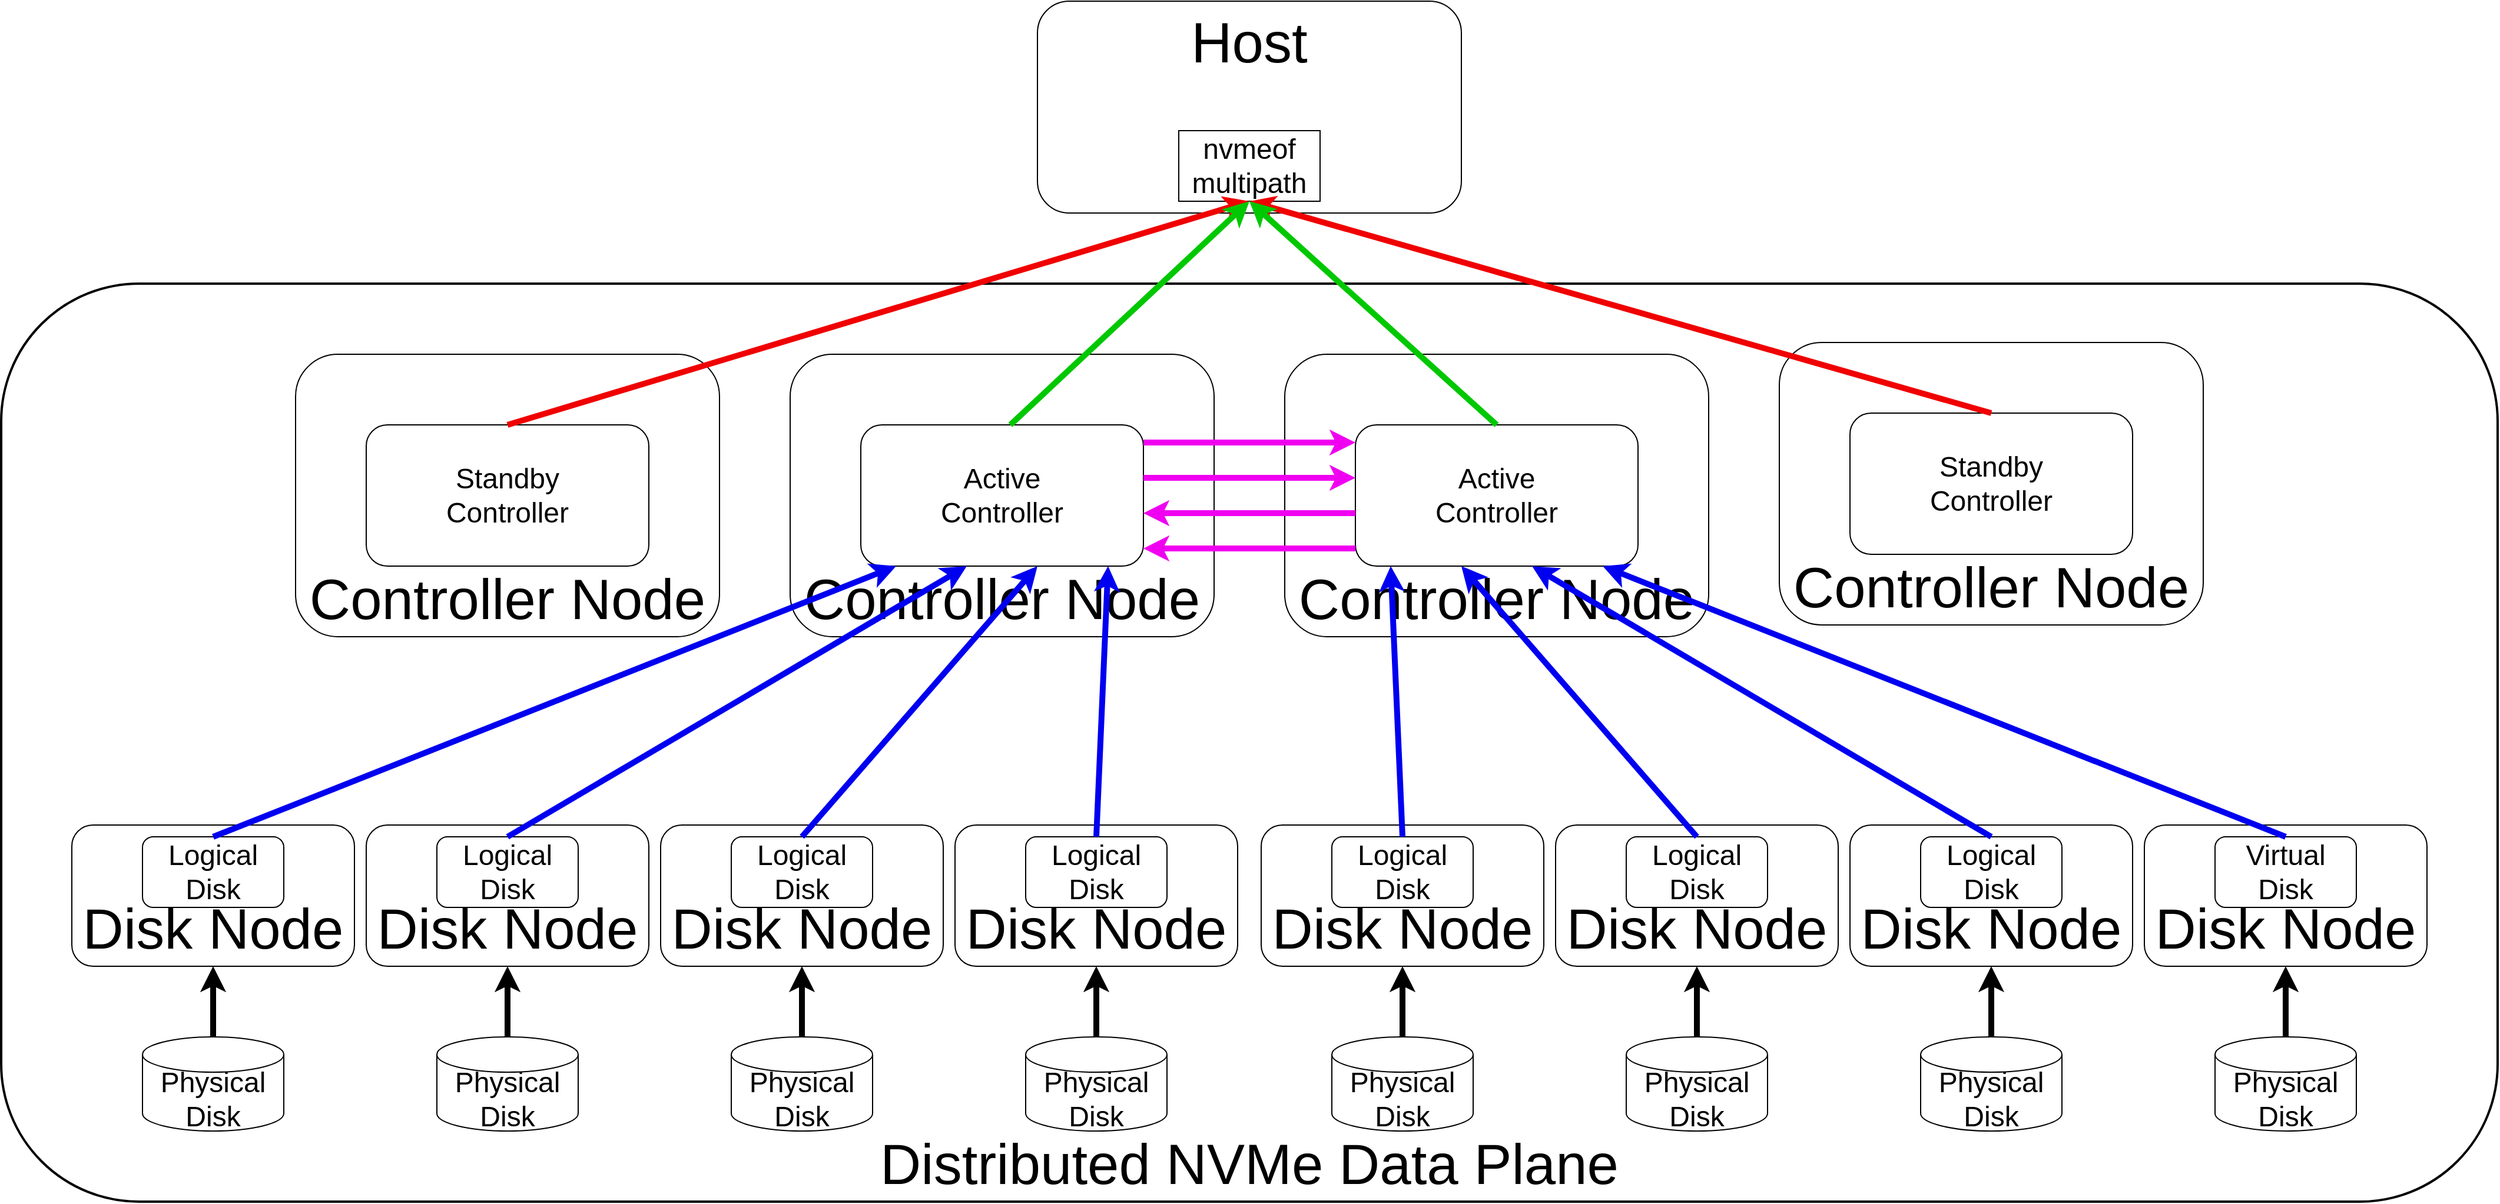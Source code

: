 <mxfile version="23.1.5" type="device">
  <diagram name="Page-1" id="okQUsLcCIn6qNMJXYvbM">
    <mxGraphModel dx="5430" dy="1203" grid="1" gridSize="10" guides="1" tooltips="1" connect="1" arrows="1" fold="1" page="1" pageScale="1" pageWidth="850" pageHeight="1100" math="0" shadow="0">
      <root>
        <mxCell id="0" />
        <mxCell id="1" parent="0" />
        <mxCell id="h0eOzMq_kodjlUiezx8Z-84" value="&lt;font style=&quot;font-size: 48px;&quot;&gt;Distributed NVMe Data Plane&lt;/font&gt;" style="rounded=1;whiteSpace=wrap;html=1;strokeWidth=2;verticalAlign=bottom;" parent="1" vertex="1">
          <mxGeometry x="-2010" y="380" width="2120" height="780" as="geometry" />
        </mxCell>
        <mxCell id="h0eOzMq_kodjlUiezx8Z-11" value="&lt;font style=&quot;font-size: 48px;&quot;&gt;Controller Node&lt;/font&gt;" style="rounded=1;whiteSpace=wrap;html=1;verticalAlign=bottom;" parent="1" vertex="1">
          <mxGeometry x="-920" y="440" width="360" height="240" as="geometry" />
        </mxCell>
        <mxCell id="h0eOzMq_kodjlUiezx8Z-2" value="&lt;font style=&quot;font-size: 48px;&quot;&gt;Controller Node&lt;/font&gt;" style="rounded=1;whiteSpace=wrap;html=1;verticalAlign=bottom;" parent="1" vertex="1">
          <mxGeometry x="-1340" y="440" width="360" height="240" as="geometry" />
        </mxCell>
        <mxCell id="h0eOzMq_kodjlUiezx8Z-1" value="&lt;font style=&quot;font-size: 24px;&quot;&gt;Active&lt;br&gt;Controller&lt;/font&gt;" style="rounded=1;whiteSpace=wrap;html=1;" parent="1" vertex="1">
          <mxGeometry x="-1280" y="500" width="240" height="120" as="geometry" />
        </mxCell>
        <mxCell id="h0eOzMq_kodjlUiezx8Z-4" value="&lt;font style=&quot;font-size: 24px;&quot;&gt;Active&lt;br&gt;Controller&lt;/font&gt;" style="rounded=1;whiteSpace=wrap;html=1;" parent="1" vertex="1">
          <mxGeometry x="-860" y="500" width="240" height="120" as="geometry" />
        </mxCell>
        <mxCell id="EK6KpNQJIU4OniFnHXBM-4" value="" style="endArrow=classic;html=1;rounded=0;strokeWidth=5;strokeColor=#f000f0;exitX=1;exitY=0.75;exitDx=0;exitDy=0;entryX=0;entryY=0.75;entryDx=0;entryDy=0;" parent="1" edge="1">
          <mxGeometry width="50" height="50" relative="1" as="geometry">
            <mxPoint x="-860" y="605" as="sourcePoint" />
            <mxPoint x="-1040" y="605" as="targetPoint" />
          </mxGeometry>
        </mxCell>
        <mxCell id="h0eOzMq_kodjlUiezx8Z-5" value="" style="endArrow=classic;html=1;rounded=0;strokeWidth=5;strokeColor=#f000f0;exitX=1;exitY=0.25;exitDx=0;exitDy=0;entryX=0;entryY=0.25;entryDx=0;entryDy=0;" parent="1" edge="1">
          <mxGeometry width="50" height="50" relative="1" as="geometry">
            <mxPoint x="-860" y="575" as="sourcePoint" />
            <mxPoint x="-1040" y="575" as="targetPoint" />
          </mxGeometry>
        </mxCell>
        <mxCell id="h0eOzMq_kodjlUiezx8Z-6" value="" style="endArrow=classic;html=1;rounded=0;strokeWidth=5;strokeColor=#f000f0;exitX=0;exitY=0.75;exitDx=0;exitDy=0;entryX=1;entryY=0.75;entryDx=0;entryDy=0;" parent="1" edge="1">
          <mxGeometry width="50" height="50" relative="1" as="geometry">
            <mxPoint x="-1040" y="545" as="sourcePoint" />
            <mxPoint x="-860" y="545" as="targetPoint" />
          </mxGeometry>
        </mxCell>
        <mxCell id="h0eOzMq_kodjlUiezx8Z-7" value="" style="endArrow=classic;html=1;rounded=0;strokeWidth=5;strokeColor=#f000f0;exitX=0;exitY=0.25;exitDx=0;exitDy=0;entryX=1;entryY=0.25;entryDx=0;entryDy=0;" parent="1" edge="1">
          <mxGeometry width="50" height="50" relative="1" as="geometry">
            <mxPoint x="-1040" y="515" as="sourcePoint" />
            <mxPoint x="-860" y="515" as="targetPoint" />
          </mxGeometry>
        </mxCell>
        <mxCell id="h0eOzMq_kodjlUiezx8Z-14" value="&lt;font style=&quot;font-size: 48px;&quot;&gt;Controller Node&lt;/font&gt;" style="rounded=1;whiteSpace=wrap;html=1;verticalAlign=bottom;" parent="1" vertex="1">
          <mxGeometry x="-500" y="430" width="360" height="240" as="geometry" />
        </mxCell>
        <mxCell id="h0eOzMq_kodjlUiezx8Z-15" value="&lt;font style=&quot;font-size: 24px;&quot;&gt;Standby&lt;br&gt;Controller&lt;/font&gt;" style="rounded=1;whiteSpace=wrap;html=1;" parent="1" vertex="1">
          <mxGeometry x="-440" y="490" width="240" height="120" as="geometry" />
        </mxCell>
        <mxCell id="h0eOzMq_kodjlUiezx8Z-46" value="" style="group" parent="1" vertex="1" connectable="0">
          <mxGeometry x="-440" y="840" width="240" height="120" as="geometry" />
        </mxCell>
        <mxCell id="h0eOzMq_kodjlUiezx8Z-44" value="&lt;font style=&quot;font-size: 48px;&quot;&gt;Disk Node&lt;/font&gt;" style="rounded=1;whiteSpace=wrap;html=1;verticalAlign=bottom;" parent="h0eOzMq_kodjlUiezx8Z-46" vertex="1">
          <mxGeometry width="240" height="120" as="geometry" />
        </mxCell>
        <mxCell id="h0eOzMq_kodjlUiezx8Z-45" value="&lt;span style=&quot;font-size: 24px;&quot;&gt;Logical Disk&lt;/span&gt;" style="rounded=1;whiteSpace=wrap;html=1;" parent="h0eOzMq_kodjlUiezx8Z-46" vertex="1">
          <mxGeometry x="60" y="10" width="120" height="60" as="geometry" />
        </mxCell>
        <mxCell id="h0eOzMq_kodjlUiezx8Z-47" value="" style="group" parent="1" vertex="1" connectable="0">
          <mxGeometry x="-190" y="840" width="240" height="120" as="geometry" />
        </mxCell>
        <mxCell id="h0eOzMq_kodjlUiezx8Z-48" value="&lt;font style=&quot;font-size: 48px;&quot;&gt;Disk Node&lt;/font&gt;" style="rounded=1;whiteSpace=wrap;html=1;verticalAlign=bottom;" parent="h0eOzMq_kodjlUiezx8Z-47" vertex="1">
          <mxGeometry width="240" height="120" as="geometry" />
        </mxCell>
        <mxCell id="h0eOzMq_kodjlUiezx8Z-49" value="&lt;span style=&quot;font-size: 24px;&quot;&gt;Virtual Disk&lt;/span&gt;" style="rounded=1;whiteSpace=wrap;html=1;" parent="h0eOzMq_kodjlUiezx8Z-47" vertex="1">
          <mxGeometry x="60" y="10" width="120" height="60" as="geometry" />
        </mxCell>
        <mxCell id="h0eOzMq_kodjlUiezx8Z-50" value="" style="group" parent="1" vertex="1" connectable="0">
          <mxGeometry x="-690" y="840" width="240" height="120" as="geometry" />
        </mxCell>
        <mxCell id="h0eOzMq_kodjlUiezx8Z-51" value="&lt;font style=&quot;font-size: 48px;&quot;&gt;Disk Node&lt;/font&gt;" style="rounded=1;whiteSpace=wrap;html=1;verticalAlign=bottom;" parent="h0eOzMq_kodjlUiezx8Z-50" vertex="1">
          <mxGeometry width="240" height="120" as="geometry" />
        </mxCell>
        <mxCell id="h0eOzMq_kodjlUiezx8Z-52" value="&lt;span style=&quot;font-size: 24px;&quot;&gt;Logical Disk&lt;/span&gt;" style="rounded=1;whiteSpace=wrap;html=1;" parent="h0eOzMq_kodjlUiezx8Z-50" vertex="1">
          <mxGeometry x="60" y="10" width="120" height="60" as="geometry" />
        </mxCell>
        <mxCell id="h0eOzMq_kodjlUiezx8Z-53" value="" style="group" parent="1" vertex="1" connectable="0">
          <mxGeometry x="-940" y="840" width="240" height="120" as="geometry" />
        </mxCell>
        <mxCell id="h0eOzMq_kodjlUiezx8Z-54" value="&lt;font style=&quot;font-size: 48px;&quot;&gt;Disk Node&lt;/font&gt;" style="rounded=1;whiteSpace=wrap;html=1;verticalAlign=bottom;" parent="h0eOzMq_kodjlUiezx8Z-53" vertex="1">
          <mxGeometry width="240" height="120" as="geometry" />
        </mxCell>
        <mxCell id="h0eOzMq_kodjlUiezx8Z-55" value="&lt;span style=&quot;font-size: 24px;&quot;&gt;Logical Disk&lt;/span&gt;" style="rounded=1;whiteSpace=wrap;html=1;" parent="h0eOzMq_kodjlUiezx8Z-53" vertex="1">
          <mxGeometry x="60" y="10" width="120" height="60" as="geometry" />
        </mxCell>
        <mxCell id="h0eOzMq_kodjlUiezx8Z-59" value="" style="group" parent="1" vertex="1" connectable="0">
          <mxGeometry x="-1450" y="840" width="240" height="120" as="geometry" />
        </mxCell>
        <mxCell id="h0eOzMq_kodjlUiezx8Z-60" value="&lt;font style=&quot;font-size: 48px;&quot;&gt;Disk Node&lt;/font&gt;" style="rounded=1;whiteSpace=wrap;html=1;verticalAlign=bottom;" parent="h0eOzMq_kodjlUiezx8Z-59" vertex="1">
          <mxGeometry width="240" height="120" as="geometry" />
        </mxCell>
        <mxCell id="h0eOzMq_kodjlUiezx8Z-61" value="&lt;span style=&quot;font-size: 24px;&quot;&gt;Logical Disk&lt;/span&gt;" style="rounded=1;whiteSpace=wrap;html=1;" parent="h0eOzMq_kodjlUiezx8Z-59" vertex="1">
          <mxGeometry x="60" y="10" width="120" height="60" as="geometry" />
        </mxCell>
        <mxCell id="h0eOzMq_kodjlUiezx8Z-62" value="" style="group" parent="1" vertex="1" connectable="0">
          <mxGeometry x="-1700" y="840" width="240" height="120" as="geometry" />
        </mxCell>
        <mxCell id="h0eOzMq_kodjlUiezx8Z-63" value="&lt;font style=&quot;font-size: 48px;&quot;&gt;Disk Node&lt;/font&gt;" style="rounded=1;whiteSpace=wrap;html=1;verticalAlign=bottom;" parent="h0eOzMq_kodjlUiezx8Z-62" vertex="1">
          <mxGeometry width="240" height="120" as="geometry" />
        </mxCell>
        <mxCell id="h0eOzMq_kodjlUiezx8Z-64" value="&lt;span style=&quot;font-size: 24px;&quot;&gt;Logical Disk&lt;/span&gt;" style="rounded=1;whiteSpace=wrap;html=1;" parent="h0eOzMq_kodjlUiezx8Z-62" vertex="1">
          <mxGeometry x="60" y="10" width="120" height="60" as="geometry" />
        </mxCell>
        <mxCell id="h0eOzMq_kodjlUiezx8Z-65" value="" style="group" parent="1" vertex="1" connectable="0">
          <mxGeometry x="-1950" y="840" width="240" height="120" as="geometry" />
        </mxCell>
        <mxCell id="h0eOzMq_kodjlUiezx8Z-66" value="&lt;font style=&quot;font-size: 48px;&quot;&gt;Disk Node&lt;/font&gt;" style="rounded=1;whiteSpace=wrap;html=1;verticalAlign=bottom;" parent="h0eOzMq_kodjlUiezx8Z-65" vertex="1">
          <mxGeometry width="240" height="120" as="geometry" />
        </mxCell>
        <mxCell id="h0eOzMq_kodjlUiezx8Z-67" value="&lt;span style=&quot;font-size: 24px;&quot;&gt;Logical Disk&lt;/span&gt;" style="rounded=1;whiteSpace=wrap;html=1;" parent="h0eOzMq_kodjlUiezx8Z-65" vertex="1">
          <mxGeometry x="60" y="10" width="120" height="60" as="geometry" />
        </mxCell>
        <mxCell id="h0eOzMq_kodjlUiezx8Z-77" value="" style="endArrow=classic;html=1;rounded=0;strokeWidth=5;strokeColor=#0000f0;exitX=0.5;exitY=0;exitDx=0;exitDy=0;entryX=0.5;entryY=0;entryDx=0;entryDy=0;" parent="1" source="h0eOzMq_kodjlUiezx8Z-67" edge="1">
          <mxGeometry width="50" height="50" relative="1" as="geometry">
            <mxPoint x="-1830" y="740" as="sourcePoint" />
            <mxPoint x="-1250" y="620" as="targetPoint" />
          </mxGeometry>
        </mxCell>
        <mxCell id="h0eOzMq_kodjlUiezx8Z-71" value="" style="endArrow=classic;html=1;rounded=0;strokeWidth=5;strokeColor=#0000f0;exitX=0.5;exitY=0;exitDx=0;exitDy=0;entryX=0.5;entryY=0;entryDx=0;entryDy=0;" parent="1" source="h0eOzMq_kodjlUiezx8Z-64" edge="1">
          <mxGeometry width="50" height="50" relative="1" as="geometry">
            <mxPoint x="-1380" y="800" as="sourcePoint" />
            <mxPoint x="-1190" y="620" as="targetPoint" />
          </mxGeometry>
        </mxCell>
        <mxCell id="h0eOzMq_kodjlUiezx8Z-76" value="" style="endArrow=classic;html=1;rounded=0;strokeWidth=5;strokeColor=#0000f0;exitX=0.5;exitY=0;exitDx=0;exitDy=0;entryX=0.5;entryY=0;entryDx=0;entryDy=0;" parent="1" source="h0eOzMq_kodjlUiezx8Z-61" edge="1">
          <mxGeometry width="50" height="50" relative="1" as="geometry">
            <mxPoint x="-1200" y="780" as="sourcePoint" />
            <mxPoint x="-1130" y="620" as="targetPoint" />
          </mxGeometry>
        </mxCell>
        <mxCell id="h0eOzMq_kodjlUiezx8Z-73" value="" style="endArrow=classic;html=1;rounded=0;strokeWidth=5;strokeColor=#0000f0;exitX=0.5;exitY=0;exitDx=0;exitDy=0;entryX=0.5;entryY=0;entryDx=0;entryDy=0;" parent="1" source="h0eOzMq_kodjlUiezx8Z-52" edge="1">
          <mxGeometry width="50" height="50" relative="1" as="geometry">
            <mxPoint x="-610" y="760" as="sourcePoint" />
            <mxPoint x="-770" y="620" as="targetPoint" />
          </mxGeometry>
        </mxCell>
        <mxCell id="h0eOzMq_kodjlUiezx8Z-74" value="" style="endArrow=classic;html=1;rounded=0;strokeWidth=5;strokeColor=#0000f0;exitX=0.5;exitY=0;exitDx=0;exitDy=0;entryX=0.5;entryY=0;entryDx=0;entryDy=0;" parent="1" source="h0eOzMq_kodjlUiezx8Z-45" edge="1">
          <mxGeometry width="50" height="50" relative="1" as="geometry">
            <mxPoint x="-170" y="770" as="sourcePoint" />
            <mxPoint x="-710" y="620" as="targetPoint" />
          </mxGeometry>
        </mxCell>
        <mxCell id="h0eOzMq_kodjlUiezx8Z-75" value="" style="endArrow=classic;html=1;rounded=0;strokeWidth=5;strokeColor=#0000f0;exitX=0.5;exitY=0;exitDx=0;exitDy=0;entryX=0.5;entryY=0;entryDx=0;entryDy=0;" parent="1" source="h0eOzMq_kodjlUiezx8Z-49" edge="1">
          <mxGeometry width="50" height="50" relative="1" as="geometry">
            <mxPoint x="-160" y="780" as="sourcePoint" />
            <mxPoint x="-650" y="620" as="targetPoint" />
          </mxGeometry>
        </mxCell>
        <mxCell id="h0eOzMq_kodjlUiezx8Z-95" value="&lt;font style=&quot;font-size: 24px;&quot;&gt;Physical&lt;br&gt;Disk&lt;/font&gt;" style="shape=cylinder3;whiteSpace=wrap;html=1;boundedLbl=1;backgroundOutline=1;size=15;" parent="1" vertex="1">
          <mxGeometry x="-1890" y="1020" width="120" height="80" as="geometry" />
        </mxCell>
        <mxCell id="h0eOzMq_kodjlUiezx8Z-105" value="&lt;font style=&quot;font-size: 24px;&quot;&gt;Physical&lt;br&gt;Disk&lt;/font&gt;" style="shape=cylinder3;whiteSpace=wrap;html=1;boundedLbl=1;backgroundOutline=1;size=15;" parent="1" vertex="1">
          <mxGeometry x="-1640" y="1020" width="120" height="80" as="geometry" />
        </mxCell>
        <mxCell id="h0eOzMq_kodjlUiezx8Z-106" value="&lt;font style=&quot;font-size: 24px;&quot;&gt;Physical&lt;br&gt;Disk&lt;/font&gt;" style="shape=cylinder3;whiteSpace=wrap;html=1;boundedLbl=1;backgroundOutline=1;size=15;" parent="1" vertex="1">
          <mxGeometry x="-130" y="1020" width="120" height="80" as="geometry" />
        </mxCell>
        <mxCell id="h0eOzMq_kodjlUiezx8Z-107" value="&lt;font style=&quot;font-size: 24px;&quot;&gt;Physical&lt;br&gt;Disk&lt;/font&gt;" style="shape=cylinder3;whiteSpace=wrap;html=1;boundedLbl=1;backgroundOutline=1;size=15;" parent="1" vertex="1">
          <mxGeometry x="-380" y="1020" width="120" height="80" as="geometry" />
        </mxCell>
        <mxCell id="h0eOzMq_kodjlUiezx8Z-108" value="&lt;font style=&quot;font-size: 24px;&quot;&gt;Physical&lt;br&gt;Disk&lt;/font&gt;" style="shape=cylinder3;whiteSpace=wrap;html=1;boundedLbl=1;backgroundOutline=1;size=15;" parent="1" vertex="1">
          <mxGeometry x="-630" y="1020" width="120" height="80" as="geometry" />
        </mxCell>
        <mxCell id="h0eOzMq_kodjlUiezx8Z-109" value="&lt;font style=&quot;font-size: 24px;&quot;&gt;Physical&lt;br&gt;Disk&lt;/font&gt;" style="shape=cylinder3;whiteSpace=wrap;html=1;boundedLbl=1;backgroundOutline=1;size=15;" parent="1" vertex="1">
          <mxGeometry x="-880" y="1020" width="120" height="80" as="geometry" />
        </mxCell>
        <mxCell id="h0eOzMq_kodjlUiezx8Z-110" value="&lt;font style=&quot;font-size: 24px;&quot;&gt;Physical&lt;br&gt;Disk&lt;/font&gt;" style="shape=cylinder3;whiteSpace=wrap;html=1;boundedLbl=1;backgroundOutline=1;size=15;" parent="1" vertex="1">
          <mxGeometry x="-1140" y="1020" width="120" height="80" as="geometry" />
        </mxCell>
        <mxCell id="h0eOzMq_kodjlUiezx8Z-111" value="&lt;font style=&quot;font-size: 24px;&quot;&gt;Physical&lt;br&gt;Disk&lt;/font&gt;" style="shape=cylinder3;whiteSpace=wrap;html=1;boundedLbl=1;backgroundOutline=1;size=15;" parent="1" vertex="1">
          <mxGeometry x="-1390" y="1020" width="120" height="80" as="geometry" />
        </mxCell>
        <mxCell id="EK6KpNQJIU4OniFnHXBM-5" value="" style="endArrow=classic;html=1;rounded=0;strokeWidth=5;strokeColor=#000000;exitX=0.5;exitY=0;exitDx=0;exitDy=0;exitPerimeter=0;entryX=0.5;entryY=0;entryDx=0;entryDy=0;" parent="1" source="h0eOzMq_kodjlUiezx8Z-106" edge="1">
          <mxGeometry width="50" height="50" relative="1" as="geometry">
            <mxPoint x="-250" y="1170" as="sourcePoint" />
            <mxPoint x="-70" y="960" as="targetPoint" />
          </mxGeometry>
        </mxCell>
        <mxCell id="h0eOzMq_kodjlUiezx8Z-112" value="" style="endArrow=classic;html=1;rounded=0;strokeWidth=5;strokeColor=#000000;exitX=0.5;exitY=0;exitDx=0;exitDy=0;exitPerimeter=0;entryX=0.5;entryY=0;entryDx=0;entryDy=0;" parent="1" source="h0eOzMq_kodjlUiezx8Z-107" edge="1">
          <mxGeometry width="50" height="50" relative="1" as="geometry">
            <mxPoint x="-260" y="1200" as="sourcePoint" />
            <mxPoint x="-320" y="960" as="targetPoint" />
          </mxGeometry>
        </mxCell>
        <mxCell id="h0eOzMq_kodjlUiezx8Z-113" value="" style="endArrow=classic;html=1;rounded=0;strokeWidth=5;strokeColor=#000000;exitX=0.5;exitY=0;exitDx=0;exitDy=0;exitPerimeter=0;entryX=0.5;entryY=0;entryDx=0;entryDy=0;" parent="1" source="h0eOzMq_kodjlUiezx8Z-108" edge="1">
          <mxGeometry width="50" height="50" relative="1" as="geometry">
            <mxPoint x="-440" y="1240" as="sourcePoint" />
            <mxPoint x="-570" y="960" as="targetPoint" />
          </mxGeometry>
        </mxCell>
        <mxCell id="h0eOzMq_kodjlUiezx8Z-114" value="" style="endArrow=classic;html=1;rounded=0;strokeWidth=5;strokeColor=#000000;exitX=0.5;exitY=0;exitDx=0;exitDy=0;exitPerimeter=0;entryX=0.5;entryY=0;entryDx=0;entryDy=0;" parent="1" source="h0eOzMq_kodjlUiezx8Z-109" edge="1">
          <mxGeometry width="50" height="50" relative="1" as="geometry">
            <mxPoint x="-800" y="1190" as="sourcePoint" />
            <mxPoint x="-820" y="960" as="targetPoint" />
          </mxGeometry>
        </mxCell>
        <mxCell id="h0eOzMq_kodjlUiezx8Z-116" value="" style="endArrow=classic;html=1;rounded=0;strokeWidth=5;strokeColor=#000000;exitX=0.5;exitY=0;exitDx=0;exitDy=0;exitPerimeter=0;entryX=0.5;entryY=0;entryDx=0;entryDy=0;" parent="1" source="h0eOzMq_kodjlUiezx8Z-111" edge="1">
          <mxGeometry width="50" height="50" relative="1" as="geometry">
            <mxPoint x="-1275" y="1200" as="sourcePoint" />
            <mxPoint x="-1330" y="960" as="targetPoint" />
          </mxGeometry>
        </mxCell>
        <mxCell id="h0eOzMq_kodjlUiezx8Z-117" value="" style="endArrow=classic;html=1;rounded=0;strokeWidth=5;strokeColor=#000000;exitX=0.5;exitY=0;exitDx=0;exitDy=0;exitPerimeter=0;entryX=0.5;entryY=0;entryDx=0;entryDy=0;" parent="1" source="h0eOzMq_kodjlUiezx8Z-105" edge="1">
          <mxGeometry width="50" height="50" relative="1" as="geometry">
            <mxPoint x="-1555" y="1210" as="sourcePoint" />
            <mxPoint x="-1580" y="960" as="targetPoint" />
          </mxGeometry>
        </mxCell>
        <mxCell id="h0eOzMq_kodjlUiezx8Z-118" value="" style="endArrow=classic;html=1;rounded=0;strokeWidth=5;strokeColor=#000000;exitX=0.5;exitY=0;exitDx=0;exitDy=0;exitPerimeter=0;entryX=0.5;entryY=0;entryDx=0;entryDy=0;" parent="1" source="h0eOzMq_kodjlUiezx8Z-95" edge="1">
          <mxGeometry width="50" height="50" relative="1" as="geometry">
            <mxPoint x="-1770" y="1160" as="sourcePoint" />
            <mxPoint x="-1830" y="960" as="targetPoint" />
          </mxGeometry>
        </mxCell>
        <mxCell id="h0eOzMq_kodjlUiezx8Z-119" value="" style="group" parent="1" vertex="1" connectable="0">
          <mxGeometry x="-1200" y="840" width="240" height="120" as="geometry" />
        </mxCell>
        <mxCell id="h0eOzMq_kodjlUiezx8Z-120" value="&lt;font style=&quot;font-size: 48px;&quot;&gt;Disk Node&lt;/font&gt;" style="rounded=1;whiteSpace=wrap;html=1;verticalAlign=bottom;" parent="h0eOzMq_kodjlUiezx8Z-119" vertex="1">
          <mxGeometry width="240" height="120" as="geometry" />
        </mxCell>
        <mxCell id="h0eOzMq_kodjlUiezx8Z-121" value="&lt;span style=&quot;font-size: 24px;&quot;&gt;Logical Disk&lt;/span&gt;" style="rounded=1;whiteSpace=wrap;html=1;" parent="h0eOzMq_kodjlUiezx8Z-119" vertex="1">
          <mxGeometry x="60" y="10" width="120" height="60" as="geometry" />
        </mxCell>
        <mxCell id="EK6KpNQJIU4OniFnHXBM-8" value="" style="endArrow=classic;html=1;rounded=0;strokeWidth=5;strokeColor=#0000f0;entryX=0.5;entryY=0;entryDx=0;entryDy=0;exitX=0.5;exitY=0;exitDx=0;exitDy=0;" parent="1" edge="1">
          <mxGeometry width="50" height="50" relative="1" as="geometry">
            <mxPoint x="-1070" y="620" as="sourcePoint" />
            <mxPoint x="-1070" y="620" as="targetPoint" />
          </mxGeometry>
        </mxCell>
        <mxCell id="h0eOzMq_kodjlUiezx8Z-72" value="" style="endArrow=classic;html=1;rounded=0;strokeWidth=5;strokeColor=#0000f0;exitX=0.5;exitY=0;exitDx=0;exitDy=0;entryX=0.5;entryY=0;entryDx=0;entryDy=0;" parent="1" source="h0eOzMq_kodjlUiezx8Z-55" edge="1">
          <mxGeometry width="50" height="50" relative="1" as="geometry">
            <mxPoint x="-810" y="780" as="sourcePoint" />
            <mxPoint x="-830" y="620" as="targetPoint" />
          </mxGeometry>
        </mxCell>
        <mxCell id="h0eOzMq_kodjlUiezx8Z-122" value="" style="endArrow=classic;html=1;rounded=0;strokeWidth=5;strokeColor=#000000;exitX=0.5;exitY=0;exitDx=0;exitDy=0;exitPerimeter=0;entryX=0.5;entryY=1;entryDx=0;entryDy=0;" parent="1" source="h0eOzMq_kodjlUiezx8Z-110" target="h0eOzMq_kodjlUiezx8Z-120" edge="1">
          <mxGeometry width="50" height="50" relative="1" as="geometry">
            <mxPoint x="-1080" y="1240" as="sourcePoint" />
            <mxPoint x="-1030" y="1190" as="targetPoint" />
          </mxGeometry>
        </mxCell>
        <mxCell id="h0eOzMq_kodjlUiezx8Z-132" value="" style="group" parent="1" vertex="1" connectable="0">
          <mxGeometry x="-1130" y="140" width="360" height="180" as="geometry" />
        </mxCell>
        <mxCell id="h0eOzMq_kodjlUiezx8Z-131" value="&lt;font style=&quot;font-size: 48px;&quot;&gt;Host&lt;/font&gt;" style="rounded=1;whiteSpace=wrap;html=1;verticalAlign=top;" parent="h0eOzMq_kodjlUiezx8Z-132" vertex="1">
          <mxGeometry width="360" height="180" as="geometry" />
        </mxCell>
        <mxCell id="h0eOzMq_kodjlUiezx8Z-130" value="&lt;font style=&quot;font-size: 24px;&quot;&gt;nvmeof&lt;br&gt;multipath&lt;br&gt;&lt;/font&gt;" style="rounded=0;whiteSpace=wrap;html=1;" parent="h0eOzMq_kodjlUiezx8Z-132" vertex="1">
          <mxGeometry x="120" y="110" width="120" height="60" as="geometry" />
        </mxCell>
        <mxCell id="EK6KpNQJIU4OniFnHXBM-2" value="" style="endArrow=classic;html=1;rounded=0;strokeWidth=5;strokeColor=#f00000;exitX=0.5;exitY=0;exitDx=0;exitDy=0;entryX=0.5;entryY=1;entryDx=0;entryDy=0;" parent="1" source="h0eOzMq_kodjlUiezx8Z-15" target="h0eOzMq_kodjlUiezx8Z-130" edge="1">
          <mxGeometry width="50" height="50" relative="1" as="geometry">
            <mxPoint x="-540" y="300" as="sourcePoint" />
            <mxPoint x="-490" y="250" as="targetPoint" />
          </mxGeometry>
        </mxCell>
        <mxCell id="h0eOzMq_kodjlUiezx8Z-134" value="&lt;font style=&quot;font-size: 48px;&quot;&gt;Controller Node&lt;/font&gt;" style="rounded=1;whiteSpace=wrap;html=1;verticalAlign=bottom;" parent="1" vertex="1">
          <mxGeometry x="-1760" y="440" width="360" height="240" as="geometry" />
        </mxCell>
        <mxCell id="h0eOzMq_kodjlUiezx8Z-135" value="&lt;font style=&quot;font-size: 24px;&quot;&gt;Standby&lt;br&gt;Controller&lt;/font&gt;" style="rounded=1;whiteSpace=wrap;html=1;" parent="1" vertex="1">
          <mxGeometry x="-1700" y="500" width="240" height="120" as="geometry" />
        </mxCell>
        <mxCell id="h0eOzMq_kodjlUiezx8Z-137" value="" style="endArrow=classic;html=1;rounded=0;strokeWidth=5;strokeColor=#f00000;exitX=0.5;exitY=0;exitDx=0;exitDy=0;entryX=0.5;entryY=1;entryDx=0;entryDy=0;" parent="1" source="h0eOzMq_kodjlUiezx8Z-135" target="h0eOzMq_kodjlUiezx8Z-130" edge="1">
          <mxGeometry width="50" height="50" relative="1" as="geometry">
            <mxPoint x="-1360" y="350" as="sourcePoint" />
            <mxPoint x="-1930" y="140" as="targetPoint" />
          </mxGeometry>
        </mxCell>
        <mxCell id="h0eOzMq_kodjlUiezx8Z-133" value="" style="endArrow=classic;html=1;rounded=0;strokeWidth=5;strokeColor=#00c800;exitX=0.529;exitY=0;exitDx=0;exitDy=0;exitPerimeter=0;entryX=0.5;entryY=1;entryDx=0;entryDy=0;" parent="1" source="h0eOzMq_kodjlUiezx8Z-1" target="h0eOzMq_kodjlUiezx8Z-130" edge="1">
          <mxGeometry width="50" height="50" relative="1" as="geometry">
            <mxPoint x="-1240" y="320" as="sourcePoint" />
            <mxPoint x="-1190" y="270" as="targetPoint" />
          </mxGeometry>
        </mxCell>
        <mxCell id="EK6KpNQJIU4OniFnHXBM-1" value="" style="endArrow=classic;html=1;rounded=0;strokeWidth=5;strokeColor=#00c800;exitX=0.5;exitY=0;exitDx=0;exitDy=0;entryX=0.5;entryY=1;entryDx=0;entryDy=0;" parent="1" source="h0eOzMq_kodjlUiezx8Z-4" target="h0eOzMq_kodjlUiezx8Z-130" edge="1">
          <mxGeometry width="50" height="50" relative="1" as="geometry">
            <mxPoint x="-1370" y="260" as="sourcePoint" />
            <mxPoint x="-1320" y="210" as="targetPoint" />
          </mxGeometry>
        </mxCell>
        <mxCell id="evnHyxfbbK5oU3G3segp-5" value="" style="endArrow=classic;html=1;rounded=0;strokeWidth=5;strokeColor=#0000f0;entryX=0.5;entryY=0;entryDx=0;entryDy=0;exitX=0.5;exitY=0;exitDx=0;exitDy=0;" parent="1" source="h0eOzMq_kodjlUiezx8Z-121" edge="1">
          <mxGeometry width="50" height="50" relative="1" as="geometry">
            <mxPoint x="-1080" y="850" as="sourcePoint" />
            <mxPoint x="-1070" y="620" as="targetPoint" />
          </mxGeometry>
        </mxCell>
      </root>
    </mxGraphModel>
  </diagram>
</mxfile>

